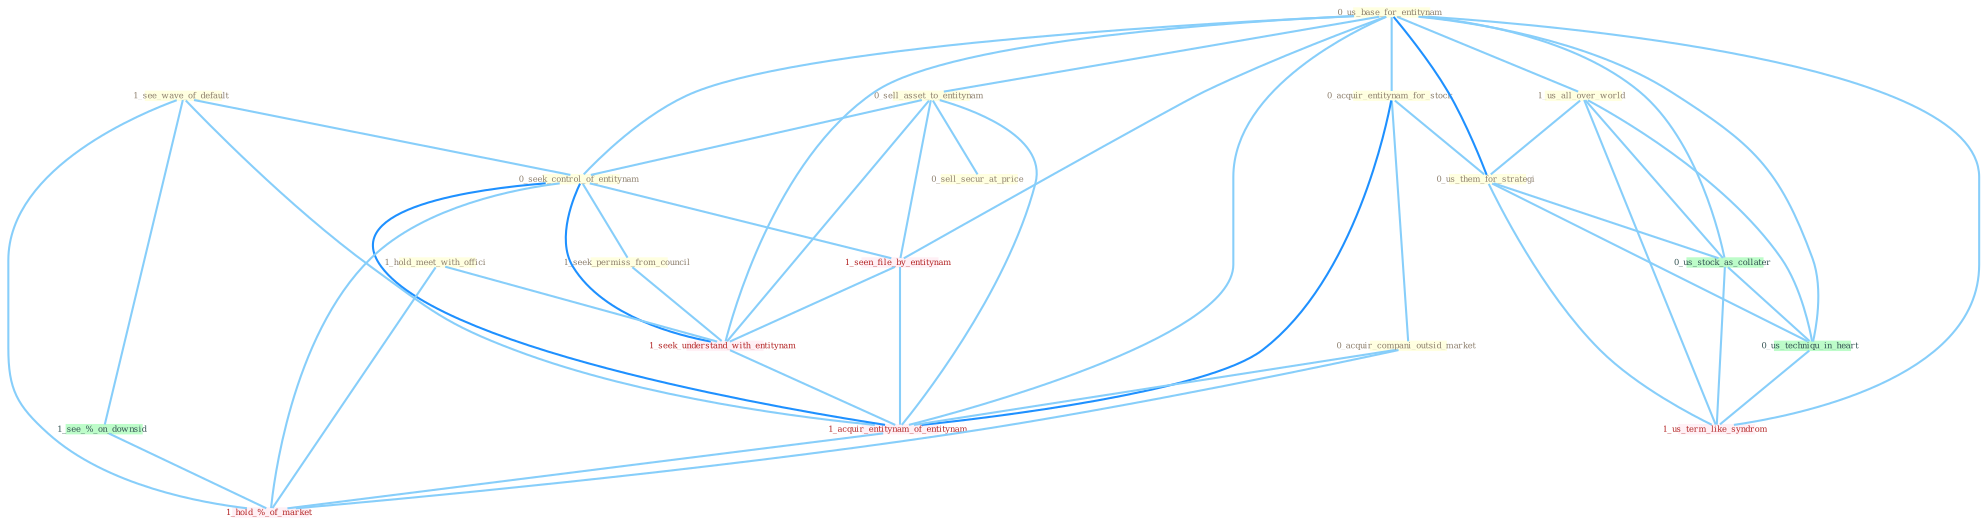 Graph G{ 
    node
    [shape=polygon,style=filled,width=.5,height=.06,color="#BDFCC9",fixedsize=true,fontsize=4,
    fontcolor="#2f4f4f"];
    {node
    [color="#ffffe0", fontcolor="#8b7d6b"] "0_us_base_for_entitynam " "0_acquir_entitynam_for_stock " "0_sell_asset_to_entitynam " "1_see_wave_of_default " "1_us_all_over_world " "0_seek_control_of_entitynam " "0_us_them_for_strategi " "0_acquir_compani_outsid_market " "1_seek_permiss_from_council " "0_sell_secur_at_price " "1_hold_meet_with_offici "}
{node [color="#fff0f5", fontcolor="#b22222"] "1_seen_file_by_entitynam " "1_seek_understand_with_entitynam " "1_acquir_entitynam_of_entitynam " "1_us_term_like_syndrom " "1_hold_%_of_market "}
edge [color="#B0E2FF"];

	"0_us_base_for_entitynam " -- "0_acquir_entitynam_for_stock " [w="1", color="#87cefa" ];
	"0_us_base_for_entitynam " -- "0_sell_asset_to_entitynam " [w="1", color="#87cefa" ];
	"0_us_base_for_entitynam " -- "1_us_all_over_world " [w="1", color="#87cefa" ];
	"0_us_base_for_entitynam " -- "0_seek_control_of_entitynam " [w="1", color="#87cefa" ];
	"0_us_base_for_entitynam " -- "0_us_them_for_strategi " [w="2", color="#1e90ff" , len=0.8];
	"0_us_base_for_entitynam " -- "1_seen_file_by_entitynam " [w="1", color="#87cefa" ];
	"0_us_base_for_entitynam " -- "0_us_stock_as_collater " [w="1", color="#87cefa" ];
	"0_us_base_for_entitynam " -- "1_seek_understand_with_entitynam " [w="1", color="#87cefa" ];
	"0_us_base_for_entitynam " -- "1_acquir_entitynam_of_entitynam " [w="1", color="#87cefa" ];
	"0_us_base_for_entitynam " -- "0_us_techniqu_in_heart " [w="1", color="#87cefa" ];
	"0_us_base_for_entitynam " -- "1_us_term_like_syndrom " [w="1", color="#87cefa" ];
	"0_acquir_entitynam_for_stock " -- "0_us_them_for_strategi " [w="1", color="#87cefa" ];
	"0_acquir_entitynam_for_stock " -- "0_acquir_compani_outsid_market " [w="1", color="#87cefa" ];
	"0_acquir_entitynam_for_stock " -- "1_acquir_entitynam_of_entitynam " [w="2", color="#1e90ff" , len=0.8];
	"0_sell_asset_to_entitynam " -- "0_seek_control_of_entitynam " [w="1", color="#87cefa" ];
	"0_sell_asset_to_entitynam " -- "0_sell_secur_at_price " [w="1", color="#87cefa" ];
	"0_sell_asset_to_entitynam " -- "1_seen_file_by_entitynam " [w="1", color="#87cefa" ];
	"0_sell_asset_to_entitynam " -- "1_seek_understand_with_entitynam " [w="1", color="#87cefa" ];
	"0_sell_asset_to_entitynam " -- "1_acquir_entitynam_of_entitynam " [w="1", color="#87cefa" ];
	"1_see_wave_of_default " -- "0_seek_control_of_entitynam " [w="1", color="#87cefa" ];
	"1_see_wave_of_default " -- "1_acquir_entitynam_of_entitynam " [w="1", color="#87cefa" ];
	"1_see_wave_of_default " -- "1_see_%_on_downsid " [w="1", color="#87cefa" ];
	"1_see_wave_of_default " -- "1_hold_%_of_market " [w="1", color="#87cefa" ];
	"1_us_all_over_world " -- "0_us_them_for_strategi " [w="1", color="#87cefa" ];
	"1_us_all_over_world " -- "0_us_stock_as_collater " [w="1", color="#87cefa" ];
	"1_us_all_over_world " -- "0_us_techniqu_in_heart " [w="1", color="#87cefa" ];
	"1_us_all_over_world " -- "1_us_term_like_syndrom " [w="1", color="#87cefa" ];
	"0_seek_control_of_entitynam " -- "1_seek_permiss_from_council " [w="1", color="#87cefa" ];
	"0_seek_control_of_entitynam " -- "1_seen_file_by_entitynam " [w="1", color="#87cefa" ];
	"0_seek_control_of_entitynam " -- "1_seek_understand_with_entitynam " [w="2", color="#1e90ff" , len=0.8];
	"0_seek_control_of_entitynam " -- "1_acquir_entitynam_of_entitynam " [w="2", color="#1e90ff" , len=0.8];
	"0_seek_control_of_entitynam " -- "1_hold_%_of_market " [w="1", color="#87cefa" ];
	"0_us_them_for_strategi " -- "0_us_stock_as_collater " [w="1", color="#87cefa" ];
	"0_us_them_for_strategi " -- "0_us_techniqu_in_heart " [w="1", color="#87cefa" ];
	"0_us_them_for_strategi " -- "1_us_term_like_syndrom " [w="1", color="#87cefa" ];
	"0_acquir_compani_outsid_market " -- "1_acquir_entitynam_of_entitynam " [w="1", color="#87cefa" ];
	"0_acquir_compani_outsid_market " -- "1_hold_%_of_market " [w="1", color="#87cefa" ];
	"1_seek_permiss_from_council " -- "1_seek_understand_with_entitynam " [w="1", color="#87cefa" ];
	"1_hold_meet_with_offici " -- "1_seek_understand_with_entitynam " [w="1", color="#87cefa" ];
	"1_hold_meet_with_offici " -- "1_hold_%_of_market " [w="1", color="#87cefa" ];
	"1_seen_file_by_entitynam " -- "1_seek_understand_with_entitynam " [w="1", color="#87cefa" ];
	"1_seen_file_by_entitynam " -- "1_acquir_entitynam_of_entitynam " [w="1", color="#87cefa" ];
	"0_us_stock_as_collater " -- "0_us_techniqu_in_heart " [w="1", color="#87cefa" ];
	"0_us_stock_as_collater " -- "1_us_term_like_syndrom " [w="1", color="#87cefa" ];
	"1_seek_understand_with_entitynam " -- "1_acquir_entitynam_of_entitynam " [w="1", color="#87cefa" ];
	"1_acquir_entitynam_of_entitynam " -- "1_hold_%_of_market " [w="1", color="#87cefa" ];
	"0_us_techniqu_in_heart " -- "1_us_term_like_syndrom " [w="1", color="#87cefa" ];
	"1_see_%_on_downsid " -- "1_hold_%_of_market " [w="1", color="#87cefa" ];
}